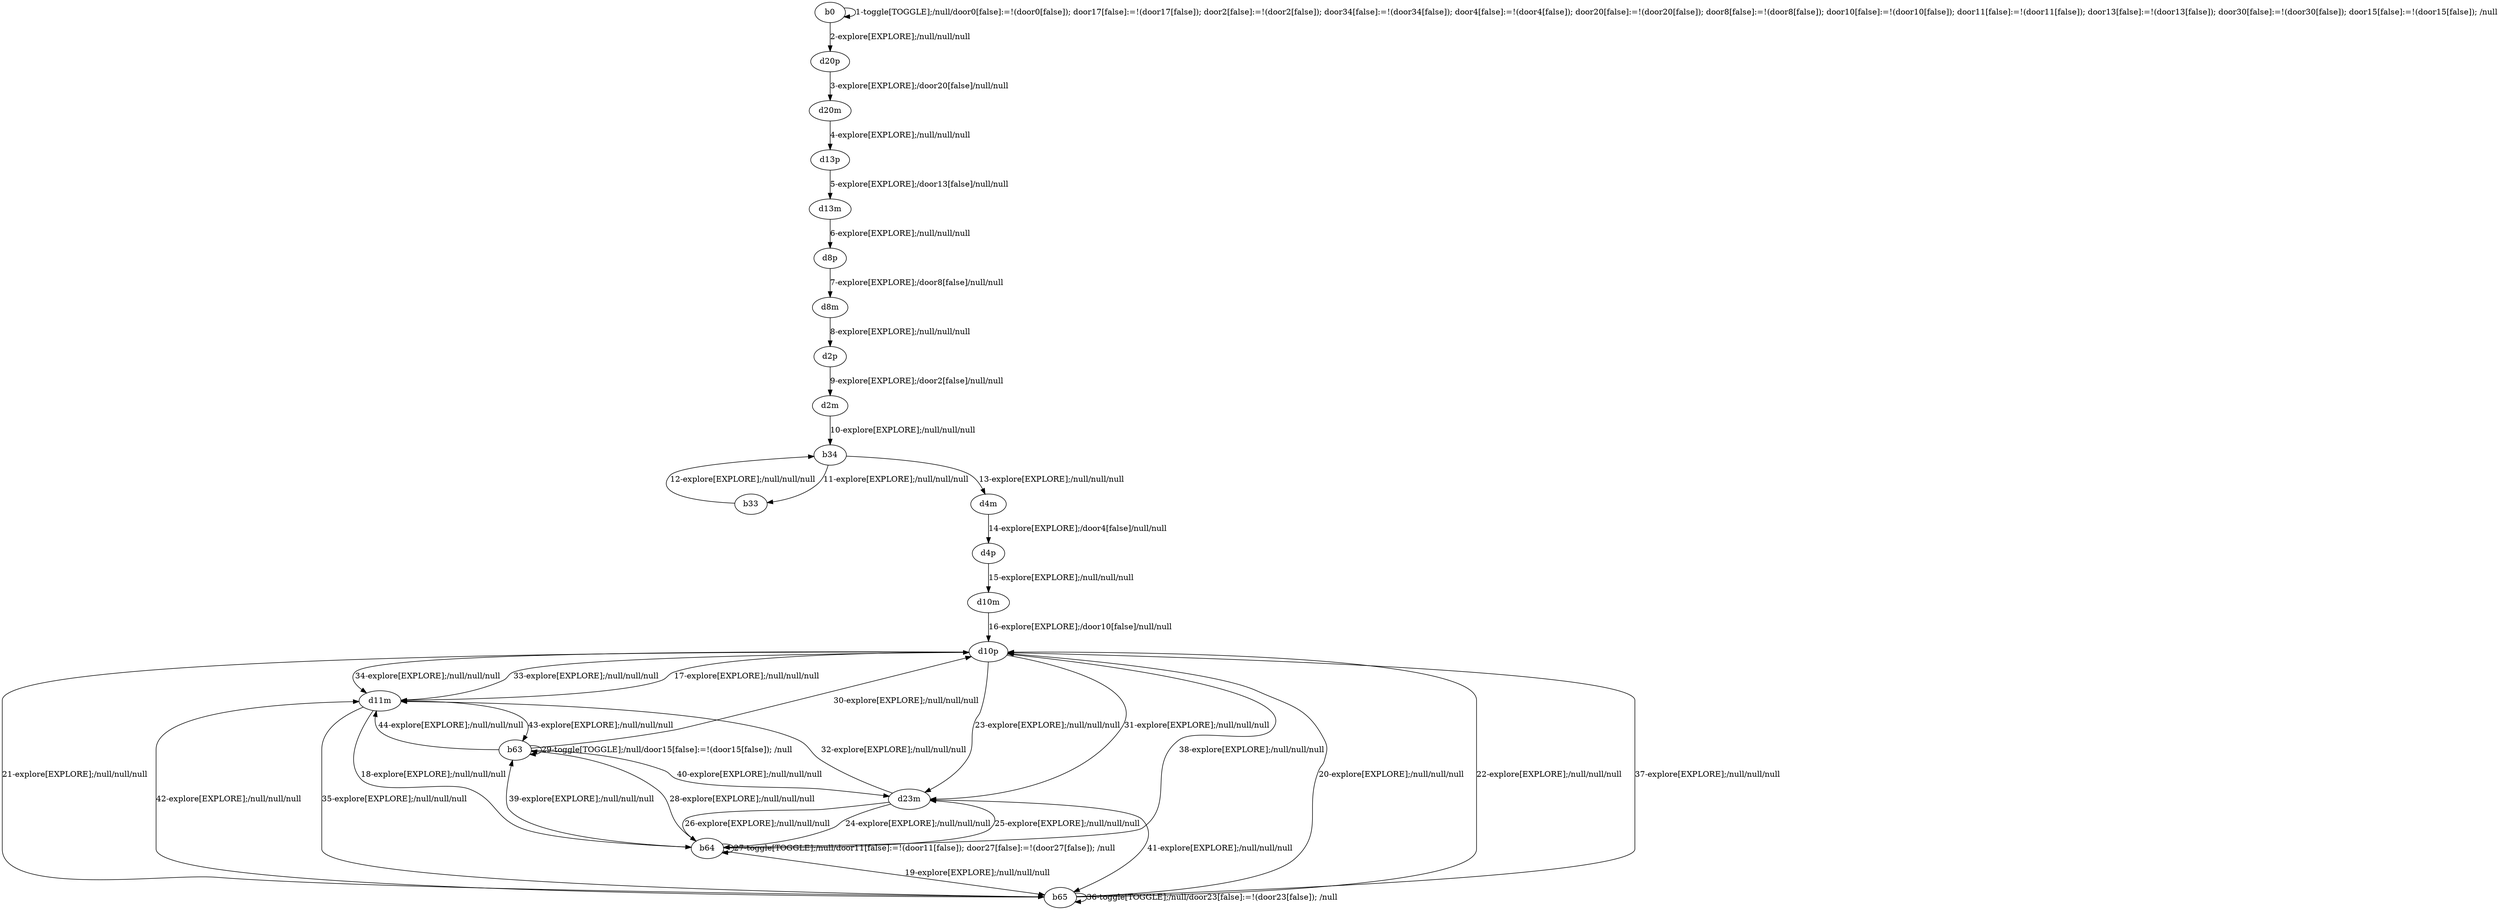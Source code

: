 # Total number of goals covered by this test: 1
# b63 --> d11m

digraph g {
"b0" -> "b0" [label = "1-toggle[TOGGLE];/null/door0[false]:=!(door0[false]); door17[false]:=!(door17[false]); door2[false]:=!(door2[false]); door34[false]:=!(door34[false]); door4[false]:=!(door4[false]); door20[false]:=!(door20[false]); door8[false]:=!(door8[false]); door10[false]:=!(door10[false]); door11[false]:=!(door11[false]); door13[false]:=!(door13[false]); door30[false]:=!(door30[false]); door15[false]:=!(door15[false]); /null"];
"b0" -> "d20p" [label = "2-explore[EXPLORE];/null/null/null"];
"d20p" -> "d20m" [label = "3-explore[EXPLORE];/door20[false]/null/null"];
"d20m" -> "d13p" [label = "4-explore[EXPLORE];/null/null/null"];
"d13p" -> "d13m" [label = "5-explore[EXPLORE];/door13[false]/null/null"];
"d13m" -> "d8p" [label = "6-explore[EXPLORE];/null/null/null"];
"d8p" -> "d8m" [label = "7-explore[EXPLORE];/door8[false]/null/null"];
"d8m" -> "d2p" [label = "8-explore[EXPLORE];/null/null/null"];
"d2p" -> "d2m" [label = "9-explore[EXPLORE];/door2[false]/null/null"];
"d2m" -> "b34" [label = "10-explore[EXPLORE];/null/null/null"];
"b34" -> "b33" [label = "11-explore[EXPLORE];/null/null/null"];
"b33" -> "b34" [label = "12-explore[EXPLORE];/null/null/null"];
"b34" -> "d4m" [label = "13-explore[EXPLORE];/null/null/null"];
"d4m" -> "d4p" [label = "14-explore[EXPLORE];/door4[false]/null/null"];
"d4p" -> "d10m" [label = "15-explore[EXPLORE];/null/null/null"];
"d10m" -> "d10p" [label = "16-explore[EXPLORE];/door10[false]/null/null"];
"d10p" -> "d11m" [label = "17-explore[EXPLORE];/null/null/null"];
"d11m" -> "b64" [label = "18-explore[EXPLORE];/null/null/null"];
"b64" -> "b65" [label = "19-explore[EXPLORE];/null/null/null"];
"b65" -> "d10p" [label = "20-explore[EXPLORE];/null/null/null"];
"d10p" -> "b65" [label = "21-explore[EXPLORE];/null/null/null"];
"b65" -> "d10p" [label = "22-explore[EXPLORE];/null/null/null"];
"d10p" -> "d23m" [label = "23-explore[EXPLORE];/null/null/null"];
"d23m" -> "b64" [label = "24-explore[EXPLORE];/null/null/null"];
"b64" -> "d23m" [label = "25-explore[EXPLORE];/null/null/null"];
"d23m" -> "b64" [label = "26-explore[EXPLORE];/null/null/null"];
"b64" -> "b64" [label = "27-toggle[TOGGLE];/null/door11[false]:=!(door11[false]); door27[false]:=!(door27[false]); /null"];
"b64" -> "b63" [label = "28-explore[EXPLORE];/null/null/null"];
"b63" -> "b63" [label = "29-toggle[TOGGLE];/null/door15[false]:=!(door15[false]); /null"];
"b63" -> "d10p" [label = "30-explore[EXPLORE];/null/null/null"];
"d10p" -> "d23m" [label = "31-explore[EXPLORE];/null/null/null"];
"d23m" -> "d11m" [label = "32-explore[EXPLORE];/null/null/null"];
"d11m" -> "d10p" [label = "33-explore[EXPLORE];/null/null/null"];
"d10p" -> "d11m" [label = "34-explore[EXPLORE];/null/null/null"];
"d11m" -> "b65" [label = "35-explore[EXPLORE];/null/null/null"];
"b65" -> "b65" [label = "36-toggle[TOGGLE];/null/door23[false]:=!(door23[false]); /null"];
"b65" -> "d10p" [label = "37-explore[EXPLORE];/null/null/null"];
"d10p" -> "b64" [label = "38-explore[EXPLORE];/null/null/null"];
"b64" -> "b63" [label = "39-explore[EXPLORE];/null/null/null"];
"b63" -> "d23m" [label = "40-explore[EXPLORE];/null/null/null"];
"d23m" -> "b65" [label = "41-explore[EXPLORE];/null/null/null"];
"b65" -> "d11m" [label = "42-explore[EXPLORE];/null/null/null"];
"d11m" -> "b63" [label = "43-explore[EXPLORE];/null/null/null"];
"b63" -> "d11m" [label = "44-explore[EXPLORE];/null/null/null"];
}